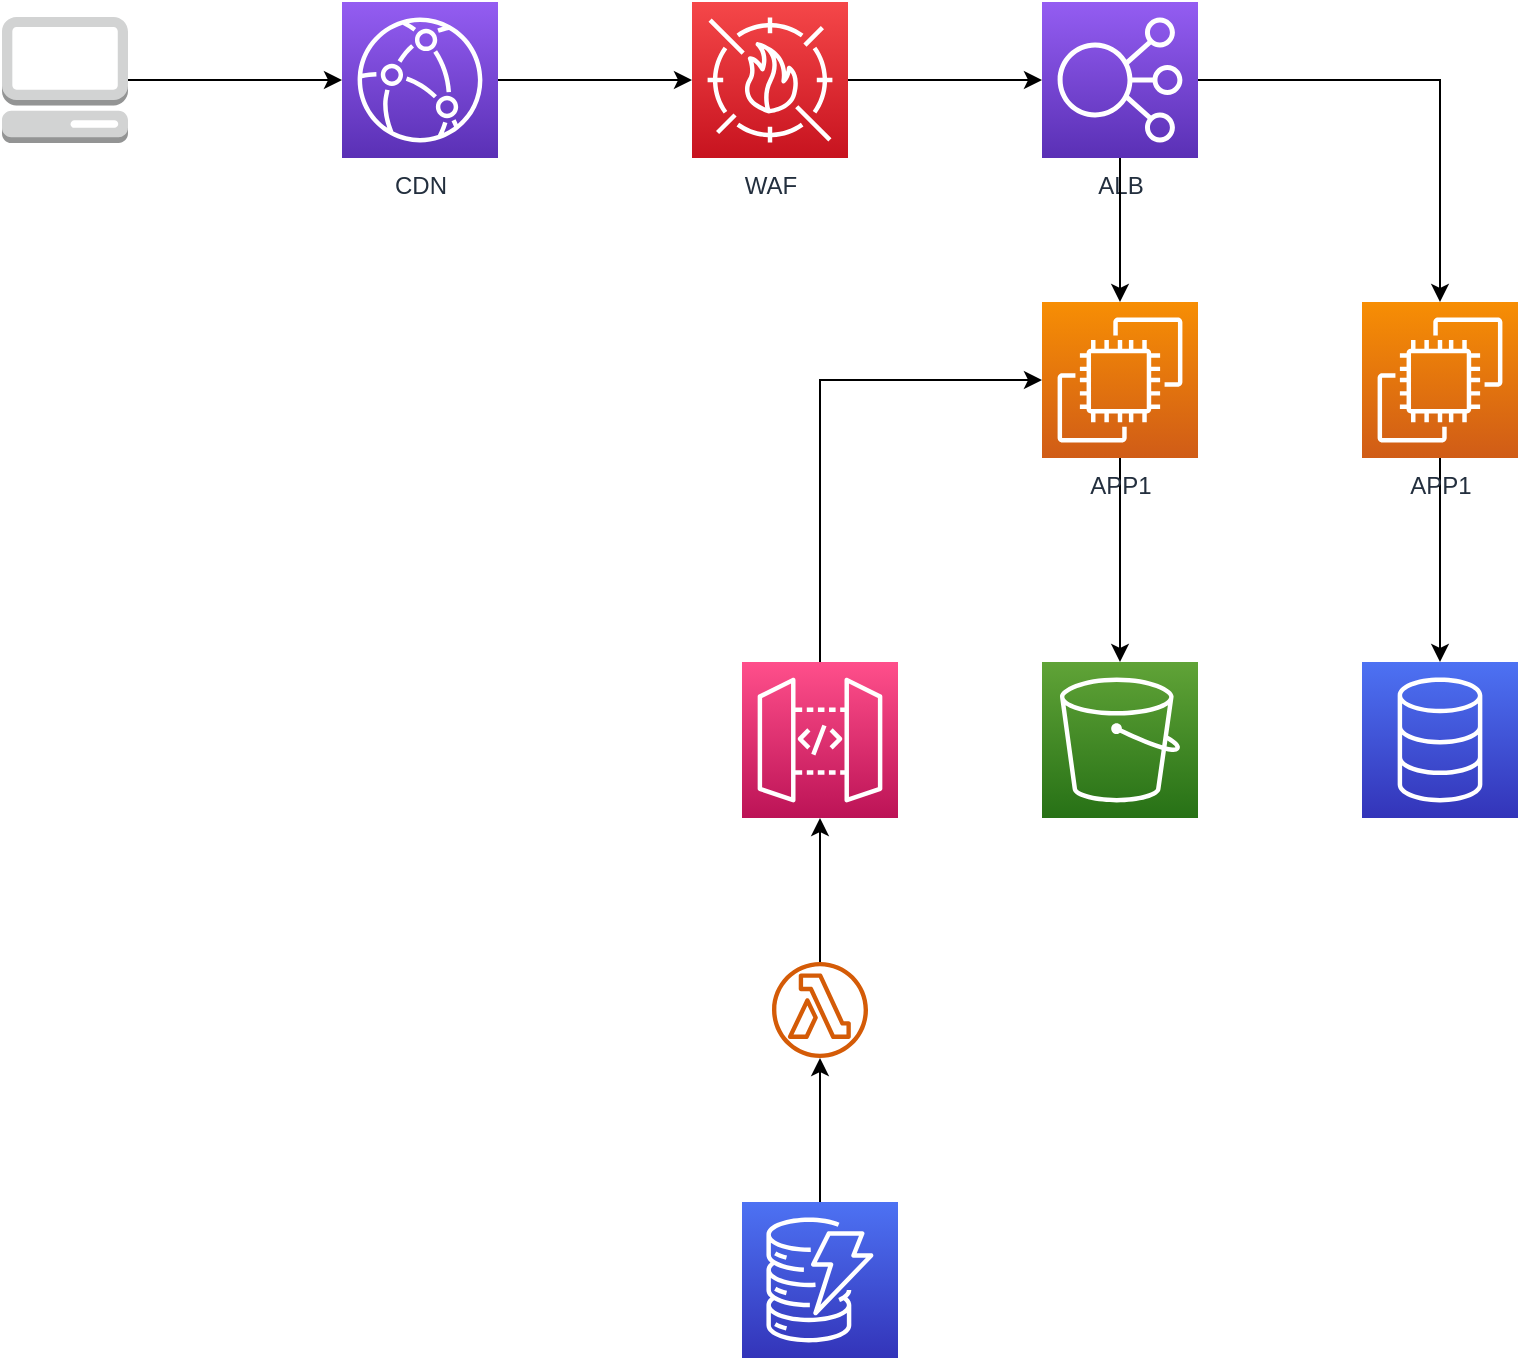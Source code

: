 <mxfile version="21.6.8" type="device">
  <diagram name="第 1 页" id="YGE-tqEJ7PS1hmKEu2Ay">
    <mxGraphModel dx="2035" dy="1372" grid="1" gridSize="10" guides="1" tooltips="1" connect="1" arrows="1" fold="1" page="1" pageScale="1" pageWidth="827" pageHeight="1169" math="0" shadow="0">
      <root>
        <mxCell id="0" />
        <mxCell id="1" parent="0" />
        <mxCell id="KmN0I02wIDH_rpqohRyb-5" style="edgeStyle=orthogonalEdgeStyle;rounded=0;orthogonalLoop=1;jettySize=auto;html=1;exitX=1;exitY=0.5;exitDx=0;exitDy=0;exitPerimeter=0;" edge="1" parent="1" source="KmN0I02wIDH_rpqohRyb-2" target="KmN0I02wIDH_rpqohRyb-4">
          <mxGeometry relative="1" as="geometry" />
        </mxCell>
        <mxCell id="KmN0I02wIDH_rpqohRyb-2" value="" style="outlineConnect=0;dashed=0;verticalLabelPosition=bottom;verticalAlign=top;align=center;html=1;shape=mxgraph.aws3.management_console;fillColor=#D2D3D3;gradientColor=none;" vertex="1" parent="1">
          <mxGeometry x="30" y="407.5" width="63" height="63" as="geometry" />
        </mxCell>
        <mxCell id="KmN0I02wIDH_rpqohRyb-4" value="CDN" style="sketch=0;points=[[0,0,0],[0.25,0,0],[0.5,0,0],[0.75,0,0],[1,0,0],[0,1,0],[0.25,1,0],[0.5,1,0],[0.75,1,0],[1,1,0],[0,0.25,0],[0,0.5,0],[0,0.75,0],[1,0.25,0],[1,0.5,0],[1,0.75,0]];outlineConnect=0;fontColor=#232F3E;gradientColor=#945DF2;gradientDirection=north;fillColor=#5A30B5;strokeColor=#ffffff;dashed=0;verticalLabelPosition=bottom;verticalAlign=top;align=center;html=1;fontSize=12;fontStyle=0;aspect=fixed;shape=mxgraph.aws4.resourceIcon;resIcon=mxgraph.aws4.cloudfront;" vertex="1" parent="1">
          <mxGeometry x="200" y="400" width="78" height="78" as="geometry" />
        </mxCell>
        <mxCell id="KmN0I02wIDH_rpqohRyb-6" value="WAF" style="sketch=0;points=[[0,0,0],[0.25,0,0],[0.5,0,0],[0.75,0,0],[1,0,0],[0,1,0],[0.25,1,0],[0.5,1,0],[0.75,1,0],[1,1,0],[0,0.25,0],[0,0.5,0],[0,0.75,0],[1,0.25,0],[1,0.5,0],[1,0.75,0]];outlineConnect=0;fontColor=#232F3E;gradientColor=#F54749;gradientDirection=north;fillColor=#C7131F;strokeColor=#ffffff;dashed=0;verticalLabelPosition=bottom;verticalAlign=top;align=center;html=1;fontSize=12;fontStyle=0;aspect=fixed;shape=mxgraph.aws4.resourceIcon;resIcon=mxgraph.aws4.waf;" vertex="1" parent="1">
          <mxGeometry x="375" y="400" width="78" height="78" as="geometry" />
        </mxCell>
        <mxCell id="KmN0I02wIDH_rpqohRyb-7" style="edgeStyle=orthogonalEdgeStyle;rounded=0;orthogonalLoop=1;jettySize=auto;html=1;exitX=1;exitY=0.5;exitDx=0;exitDy=0;exitPerimeter=0;entryX=0;entryY=0.5;entryDx=0;entryDy=0;entryPerimeter=0;" edge="1" parent="1" source="KmN0I02wIDH_rpqohRyb-4" target="KmN0I02wIDH_rpqohRyb-6">
          <mxGeometry relative="1" as="geometry">
            <mxPoint x="103" y="449" as="sourcePoint" />
            <mxPoint x="210" y="449" as="targetPoint" />
          </mxGeometry>
        </mxCell>
        <mxCell id="KmN0I02wIDH_rpqohRyb-23" style="edgeStyle=orthogonalEdgeStyle;rounded=0;orthogonalLoop=1;jettySize=auto;html=1;exitX=1;exitY=0.5;exitDx=0;exitDy=0;exitPerimeter=0;" edge="1" parent="1" source="KmN0I02wIDH_rpqohRyb-8" target="KmN0I02wIDH_rpqohRyb-22">
          <mxGeometry relative="1" as="geometry" />
        </mxCell>
        <mxCell id="KmN0I02wIDH_rpqohRyb-8" value="ALB" style="sketch=0;points=[[0,0,0],[0.25,0,0],[0.5,0,0],[0.75,0,0],[1,0,0],[0,1,0],[0.25,1,0],[0.5,1,0],[0.75,1,0],[1,1,0],[0,0.25,0],[0,0.5,0],[0,0.75,0],[1,0.25,0],[1,0.5,0],[1,0.75,0]];outlineConnect=0;fontColor=#232F3E;gradientColor=#945DF2;gradientDirection=north;fillColor=#5A30B5;strokeColor=#ffffff;dashed=0;verticalLabelPosition=bottom;verticalAlign=top;align=center;html=1;fontSize=12;fontStyle=0;aspect=fixed;shape=mxgraph.aws4.resourceIcon;resIcon=mxgraph.aws4.elastic_load_balancing;" vertex="1" parent="1">
          <mxGeometry x="550" y="400" width="78" height="78" as="geometry" />
        </mxCell>
        <mxCell id="KmN0I02wIDH_rpqohRyb-9" style="edgeStyle=orthogonalEdgeStyle;rounded=0;orthogonalLoop=1;jettySize=auto;html=1;exitX=1;exitY=0.5;exitDx=0;exitDy=0;exitPerimeter=0;" edge="1" parent="1" source="KmN0I02wIDH_rpqohRyb-6" target="KmN0I02wIDH_rpqohRyb-8">
          <mxGeometry relative="1" as="geometry">
            <mxPoint x="288" y="449" as="sourcePoint" />
            <mxPoint x="385" y="449" as="targetPoint" />
          </mxGeometry>
        </mxCell>
        <mxCell id="KmN0I02wIDH_rpqohRyb-17" style="edgeStyle=orthogonalEdgeStyle;rounded=0;orthogonalLoop=1;jettySize=auto;html=1;exitX=0.5;exitY=1;exitDx=0;exitDy=0;exitPerimeter=0;" edge="1" parent="1" source="KmN0I02wIDH_rpqohRyb-10" target="KmN0I02wIDH_rpqohRyb-16">
          <mxGeometry relative="1" as="geometry" />
        </mxCell>
        <mxCell id="KmN0I02wIDH_rpqohRyb-10" value="APP1" style="sketch=0;points=[[0,0,0],[0.25,0,0],[0.5,0,0],[0.75,0,0],[1,0,0],[0,1,0],[0.25,1,0],[0.5,1,0],[0.75,1,0],[1,1,0],[0,0.25,0],[0,0.5,0],[0,0.75,0],[1,0.25,0],[1,0.5,0],[1,0.75,0]];outlineConnect=0;fontColor=#232F3E;gradientColor=#F78E04;gradientDirection=north;fillColor=#D05C17;strokeColor=#ffffff;dashed=0;verticalLabelPosition=bottom;verticalAlign=top;align=center;html=1;fontSize=12;fontStyle=0;aspect=fixed;shape=mxgraph.aws4.resourceIcon;resIcon=mxgraph.aws4.ec2;" vertex="1" parent="1">
          <mxGeometry x="550" y="550" width="78" height="78" as="geometry" />
        </mxCell>
        <mxCell id="KmN0I02wIDH_rpqohRyb-11" style="edgeStyle=orthogonalEdgeStyle;rounded=0;orthogonalLoop=1;jettySize=auto;html=1;exitX=0.5;exitY=1;exitDx=0;exitDy=0;exitPerimeter=0;entryX=0.5;entryY=0;entryDx=0;entryDy=0;entryPerimeter=0;" edge="1" parent="1" source="KmN0I02wIDH_rpqohRyb-8" target="KmN0I02wIDH_rpqohRyb-10">
          <mxGeometry relative="1" as="geometry">
            <mxPoint x="463" y="449" as="sourcePoint" />
            <mxPoint x="560" y="449" as="targetPoint" />
          </mxGeometry>
        </mxCell>
        <mxCell id="KmN0I02wIDH_rpqohRyb-19" style="edgeStyle=orthogonalEdgeStyle;rounded=0;orthogonalLoop=1;jettySize=auto;html=1;entryX=0.5;entryY=1;entryDx=0;entryDy=0;entryPerimeter=0;" edge="1" parent="1" source="KmN0I02wIDH_rpqohRyb-13" target="KmN0I02wIDH_rpqohRyb-12">
          <mxGeometry relative="1" as="geometry" />
        </mxCell>
        <mxCell id="KmN0I02wIDH_rpqohRyb-26" style="edgeStyle=orthogonalEdgeStyle;rounded=0;orthogonalLoop=1;jettySize=auto;html=1;exitX=0.5;exitY=0;exitDx=0;exitDy=0;exitPerimeter=0;entryX=0;entryY=0.5;entryDx=0;entryDy=0;entryPerimeter=0;" edge="1" parent="1" source="KmN0I02wIDH_rpqohRyb-12" target="KmN0I02wIDH_rpqohRyb-10">
          <mxGeometry relative="1" as="geometry" />
        </mxCell>
        <mxCell id="KmN0I02wIDH_rpqohRyb-12" value="" style="sketch=0;points=[[0,0,0],[0.25,0,0],[0.5,0,0],[0.75,0,0],[1,0,0],[0,1,0],[0.25,1,0],[0.5,1,0],[0.75,1,0],[1,1,0],[0,0.25,0],[0,0.5,0],[0,0.75,0],[1,0.25,0],[1,0.5,0],[1,0.75,0]];outlineConnect=0;fontColor=#232F3E;gradientColor=#FF4F8B;gradientDirection=north;fillColor=#BC1356;strokeColor=#ffffff;dashed=0;verticalLabelPosition=bottom;verticalAlign=top;align=center;html=1;fontSize=12;fontStyle=0;aspect=fixed;shape=mxgraph.aws4.resourceIcon;resIcon=mxgraph.aws4.api_gateway;" vertex="1" parent="1">
          <mxGeometry x="400" y="730" width="78" height="78" as="geometry" />
        </mxCell>
        <mxCell id="KmN0I02wIDH_rpqohRyb-13" value="" style="sketch=0;outlineConnect=0;fontColor=#232F3E;gradientColor=none;fillColor=#D45B07;strokeColor=none;dashed=0;verticalLabelPosition=bottom;verticalAlign=top;align=center;html=1;fontSize=12;fontStyle=0;aspect=fixed;pointerEvents=1;shape=mxgraph.aws4.lambda_function;" vertex="1" parent="1">
          <mxGeometry x="415" y="880" width="48" height="48" as="geometry" />
        </mxCell>
        <mxCell id="KmN0I02wIDH_rpqohRyb-20" style="edgeStyle=orthogonalEdgeStyle;rounded=0;orthogonalLoop=1;jettySize=auto;html=1;exitX=0.5;exitY=0;exitDx=0;exitDy=0;exitPerimeter=0;" edge="1" parent="1" source="KmN0I02wIDH_rpqohRyb-14" target="KmN0I02wIDH_rpqohRyb-13">
          <mxGeometry relative="1" as="geometry" />
        </mxCell>
        <mxCell id="KmN0I02wIDH_rpqohRyb-14" value="" style="sketch=0;points=[[0,0,0],[0.25,0,0],[0.5,0,0],[0.75,0,0],[1,0,0],[0,1,0],[0.25,1,0],[0.5,1,0],[0.75,1,0],[1,1,0],[0,0.25,0],[0,0.5,0],[0,0.75,0],[1,0.25,0],[1,0.5,0],[1,0.75,0]];outlineConnect=0;fontColor=#232F3E;gradientColor=#4D72F3;gradientDirection=north;fillColor=#3334B9;strokeColor=#ffffff;dashed=0;verticalLabelPosition=bottom;verticalAlign=top;align=center;html=1;fontSize=12;fontStyle=0;aspect=fixed;shape=mxgraph.aws4.resourceIcon;resIcon=mxgraph.aws4.dynamodb;" vertex="1" parent="1">
          <mxGeometry x="400" y="1000" width="78" height="78" as="geometry" />
        </mxCell>
        <mxCell id="KmN0I02wIDH_rpqohRyb-16" value="" style="sketch=0;points=[[0,0,0],[0.25,0,0],[0.5,0,0],[0.75,0,0],[1,0,0],[0,1,0],[0.25,1,0],[0.5,1,0],[0.75,1,0],[1,1,0],[0,0.25,0],[0,0.5,0],[0,0.75,0],[1,0.25,0],[1,0.5,0],[1,0.75,0]];outlineConnect=0;fontColor=#232F3E;gradientColor=#60A337;gradientDirection=north;fillColor=#277116;strokeColor=#ffffff;dashed=0;verticalLabelPosition=bottom;verticalAlign=top;align=center;html=1;fontSize=12;fontStyle=0;aspect=fixed;shape=mxgraph.aws4.resourceIcon;resIcon=mxgraph.aws4.s3;" vertex="1" parent="1">
          <mxGeometry x="550" y="730" width="78" height="78" as="geometry" />
        </mxCell>
        <mxCell id="KmN0I02wIDH_rpqohRyb-25" style="edgeStyle=orthogonalEdgeStyle;rounded=0;orthogonalLoop=1;jettySize=auto;html=1;exitX=0.5;exitY=1;exitDx=0;exitDy=0;exitPerimeter=0;" edge="1" parent="1" source="KmN0I02wIDH_rpqohRyb-22" target="KmN0I02wIDH_rpqohRyb-24">
          <mxGeometry relative="1" as="geometry" />
        </mxCell>
        <mxCell id="KmN0I02wIDH_rpqohRyb-22" value="APP1" style="sketch=0;points=[[0,0,0],[0.25,0,0],[0.5,0,0],[0.75,0,0],[1,0,0],[0,1,0],[0.25,1,0],[0.5,1,0],[0.75,1,0],[1,1,0],[0,0.25,0],[0,0.5,0],[0,0.75,0],[1,0.25,0],[1,0.5,0],[1,0.75,0]];outlineConnect=0;fontColor=#232F3E;gradientColor=#F78E04;gradientDirection=north;fillColor=#D05C17;strokeColor=#ffffff;dashed=0;verticalLabelPosition=bottom;verticalAlign=top;align=center;html=1;fontSize=12;fontStyle=0;aspect=fixed;shape=mxgraph.aws4.resourceIcon;resIcon=mxgraph.aws4.ec2;" vertex="1" parent="1">
          <mxGeometry x="710" y="550" width="78" height="78" as="geometry" />
        </mxCell>
        <mxCell id="KmN0I02wIDH_rpqohRyb-24" value="" style="sketch=0;points=[[0,0,0],[0.25,0,0],[0.5,0,0],[0.75,0,0],[1,0,0],[0,1,0],[0.25,1,0],[0.5,1,0],[0.75,1,0],[1,1,0],[0,0.25,0],[0,0.5,0],[0,0.75,0],[1,0.25,0],[1,0.5,0],[1,0.75,0]];outlineConnect=0;fontColor=#232F3E;gradientColor=#4D72F3;gradientDirection=north;fillColor=#3334B9;strokeColor=#ffffff;dashed=0;verticalLabelPosition=bottom;verticalAlign=top;align=center;html=1;fontSize=12;fontStyle=0;aspect=fixed;shape=mxgraph.aws4.resourceIcon;resIcon=mxgraph.aws4.database;" vertex="1" parent="1">
          <mxGeometry x="710" y="730" width="78" height="78" as="geometry" />
        </mxCell>
      </root>
    </mxGraphModel>
  </diagram>
</mxfile>

